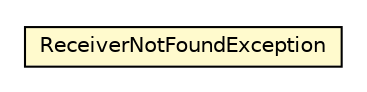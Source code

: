 #!/usr/local/bin/dot
#
# Class diagram 
# Generated by UMLGraph version R5_6 (http://www.umlgraph.org/)
#

digraph G {
	edge [fontname="Helvetica",fontsize=10,labelfontname="Helvetica",labelfontsize=10];
	node [fontname="Helvetica",fontsize=10,shape=plaintext];
	nodesep=0.25;
	ranksep=0.5;
	// jason.ReceiverNotFoundException
	c57283 [label=<<table title="jason.ReceiverNotFoundException" border="0" cellborder="1" cellspacing="0" cellpadding="2" port="p" bgcolor="lemonChiffon" href="./ReceiverNotFoundException.html">
		<tr><td><table border="0" cellspacing="0" cellpadding="1">
<tr><td align="center" balign="center"> ReceiverNotFoundException </td></tr>
		</table></td></tr>
		</table>>, URL="./ReceiverNotFoundException.html", fontname="Helvetica", fontcolor="black", fontsize=10.0];
}


